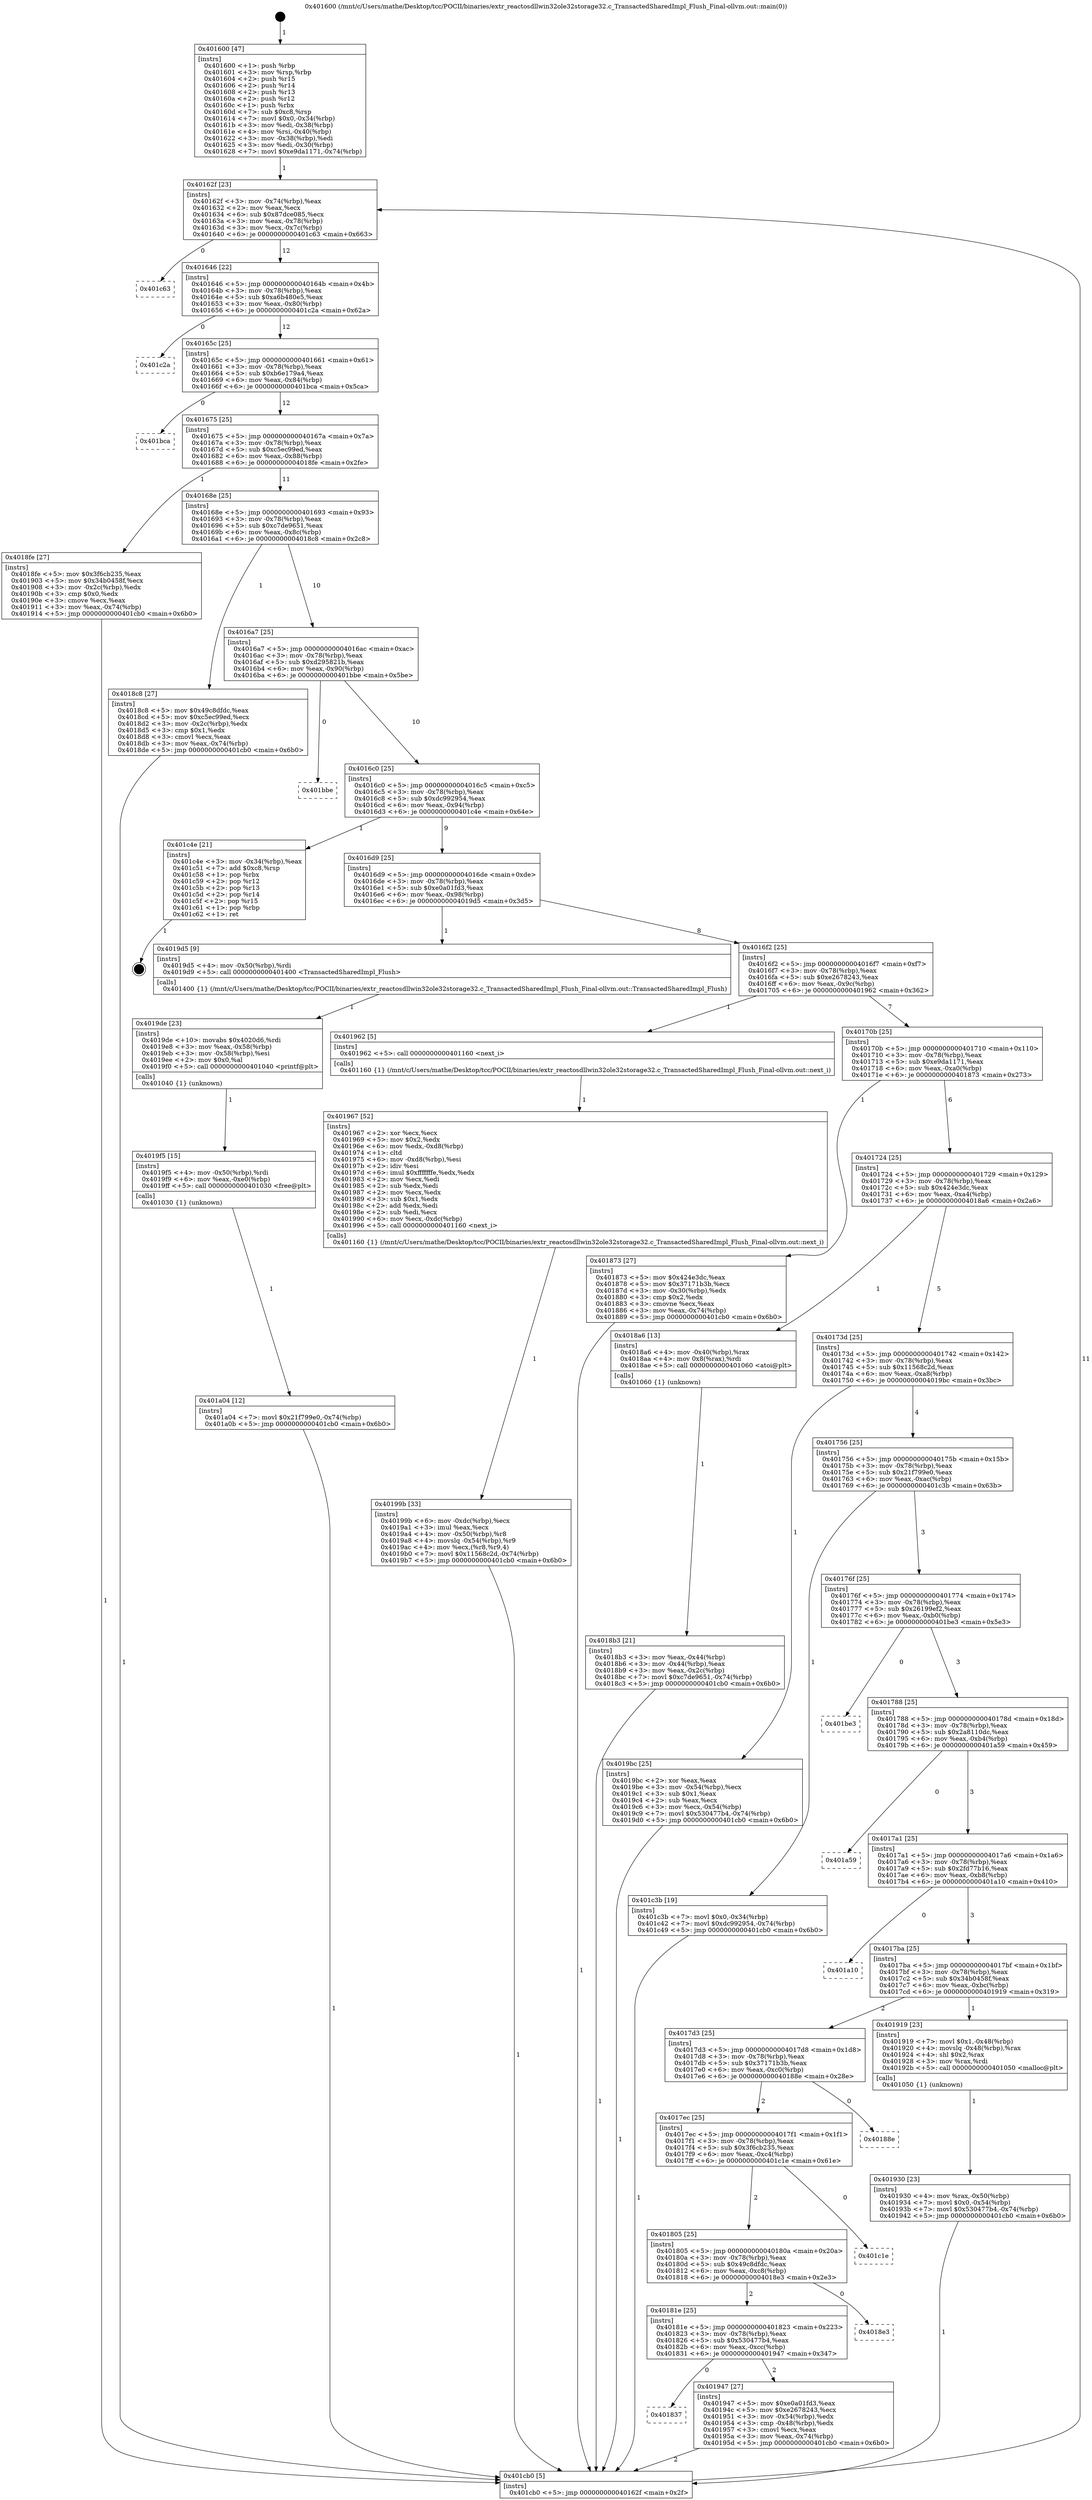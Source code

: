 digraph "0x401600" {
  label = "0x401600 (/mnt/c/Users/mathe/Desktop/tcc/POCII/binaries/extr_reactosdllwin32ole32storage32.c_TransactedSharedImpl_Flush_Final-ollvm.out::main(0))"
  labelloc = "t"
  node[shape=record]

  Entry [label="",width=0.3,height=0.3,shape=circle,fillcolor=black,style=filled]
  "0x40162f" [label="{
     0x40162f [23]\l
     | [instrs]\l
     &nbsp;&nbsp;0x40162f \<+3\>: mov -0x74(%rbp),%eax\l
     &nbsp;&nbsp;0x401632 \<+2\>: mov %eax,%ecx\l
     &nbsp;&nbsp;0x401634 \<+6\>: sub $0x87dce085,%ecx\l
     &nbsp;&nbsp;0x40163a \<+3\>: mov %eax,-0x78(%rbp)\l
     &nbsp;&nbsp;0x40163d \<+3\>: mov %ecx,-0x7c(%rbp)\l
     &nbsp;&nbsp;0x401640 \<+6\>: je 0000000000401c63 \<main+0x663\>\l
  }"]
  "0x401c63" [label="{
     0x401c63\l
  }", style=dashed]
  "0x401646" [label="{
     0x401646 [22]\l
     | [instrs]\l
     &nbsp;&nbsp;0x401646 \<+5\>: jmp 000000000040164b \<main+0x4b\>\l
     &nbsp;&nbsp;0x40164b \<+3\>: mov -0x78(%rbp),%eax\l
     &nbsp;&nbsp;0x40164e \<+5\>: sub $0xa6b480e5,%eax\l
     &nbsp;&nbsp;0x401653 \<+3\>: mov %eax,-0x80(%rbp)\l
     &nbsp;&nbsp;0x401656 \<+6\>: je 0000000000401c2a \<main+0x62a\>\l
  }"]
  Exit [label="",width=0.3,height=0.3,shape=circle,fillcolor=black,style=filled,peripheries=2]
  "0x401c2a" [label="{
     0x401c2a\l
  }", style=dashed]
  "0x40165c" [label="{
     0x40165c [25]\l
     | [instrs]\l
     &nbsp;&nbsp;0x40165c \<+5\>: jmp 0000000000401661 \<main+0x61\>\l
     &nbsp;&nbsp;0x401661 \<+3\>: mov -0x78(%rbp),%eax\l
     &nbsp;&nbsp;0x401664 \<+5\>: sub $0xb6e179a4,%eax\l
     &nbsp;&nbsp;0x401669 \<+6\>: mov %eax,-0x84(%rbp)\l
     &nbsp;&nbsp;0x40166f \<+6\>: je 0000000000401bca \<main+0x5ca\>\l
  }"]
  "0x401a04" [label="{
     0x401a04 [12]\l
     | [instrs]\l
     &nbsp;&nbsp;0x401a04 \<+7\>: movl $0x21f799e0,-0x74(%rbp)\l
     &nbsp;&nbsp;0x401a0b \<+5\>: jmp 0000000000401cb0 \<main+0x6b0\>\l
  }"]
  "0x401bca" [label="{
     0x401bca\l
  }", style=dashed]
  "0x401675" [label="{
     0x401675 [25]\l
     | [instrs]\l
     &nbsp;&nbsp;0x401675 \<+5\>: jmp 000000000040167a \<main+0x7a\>\l
     &nbsp;&nbsp;0x40167a \<+3\>: mov -0x78(%rbp),%eax\l
     &nbsp;&nbsp;0x40167d \<+5\>: sub $0xc5ec99ed,%eax\l
     &nbsp;&nbsp;0x401682 \<+6\>: mov %eax,-0x88(%rbp)\l
     &nbsp;&nbsp;0x401688 \<+6\>: je 00000000004018fe \<main+0x2fe\>\l
  }"]
  "0x4019f5" [label="{
     0x4019f5 [15]\l
     | [instrs]\l
     &nbsp;&nbsp;0x4019f5 \<+4\>: mov -0x50(%rbp),%rdi\l
     &nbsp;&nbsp;0x4019f9 \<+6\>: mov %eax,-0xe0(%rbp)\l
     &nbsp;&nbsp;0x4019ff \<+5\>: call 0000000000401030 \<free@plt\>\l
     | [calls]\l
     &nbsp;&nbsp;0x401030 \{1\} (unknown)\l
  }"]
  "0x4018fe" [label="{
     0x4018fe [27]\l
     | [instrs]\l
     &nbsp;&nbsp;0x4018fe \<+5\>: mov $0x3f6cb235,%eax\l
     &nbsp;&nbsp;0x401903 \<+5\>: mov $0x34b0458f,%ecx\l
     &nbsp;&nbsp;0x401908 \<+3\>: mov -0x2c(%rbp),%edx\l
     &nbsp;&nbsp;0x40190b \<+3\>: cmp $0x0,%edx\l
     &nbsp;&nbsp;0x40190e \<+3\>: cmove %ecx,%eax\l
     &nbsp;&nbsp;0x401911 \<+3\>: mov %eax,-0x74(%rbp)\l
     &nbsp;&nbsp;0x401914 \<+5\>: jmp 0000000000401cb0 \<main+0x6b0\>\l
  }"]
  "0x40168e" [label="{
     0x40168e [25]\l
     | [instrs]\l
     &nbsp;&nbsp;0x40168e \<+5\>: jmp 0000000000401693 \<main+0x93\>\l
     &nbsp;&nbsp;0x401693 \<+3\>: mov -0x78(%rbp),%eax\l
     &nbsp;&nbsp;0x401696 \<+5\>: sub $0xc7de9651,%eax\l
     &nbsp;&nbsp;0x40169b \<+6\>: mov %eax,-0x8c(%rbp)\l
     &nbsp;&nbsp;0x4016a1 \<+6\>: je 00000000004018c8 \<main+0x2c8\>\l
  }"]
  "0x4019de" [label="{
     0x4019de [23]\l
     | [instrs]\l
     &nbsp;&nbsp;0x4019de \<+10\>: movabs $0x4020d6,%rdi\l
     &nbsp;&nbsp;0x4019e8 \<+3\>: mov %eax,-0x58(%rbp)\l
     &nbsp;&nbsp;0x4019eb \<+3\>: mov -0x58(%rbp),%esi\l
     &nbsp;&nbsp;0x4019ee \<+2\>: mov $0x0,%al\l
     &nbsp;&nbsp;0x4019f0 \<+5\>: call 0000000000401040 \<printf@plt\>\l
     | [calls]\l
     &nbsp;&nbsp;0x401040 \{1\} (unknown)\l
  }"]
  "0x4018c8" [label="{
     0x4018c8 [27]\l
     | [instrs]\l
     &nbsp;&nbsp;0x4018c8 \<+5\>: mov $0x49c8dfdc,%eax\l
     &nbsp;&nbsp;0x4018cd \<+5\>: mov $0xc5ec99ed,%ecx\l
     &nbsp;&nbsp;0x4018d2 \<+3\>: mov -0x2c(%rbp),%edx\l
     &nbsp;&nbsp;0x4018d5 \<+3\>: cmp $0x1,%edx\l
     &nbsp;&nbsp;0x4018d8 \<+3\>: cmovl %ecx,%eax\l
     &nbsp;&nbsp;0x4018db \<+3\>: mov %eax,-0x74(%rbp)\l
     &nbsp;&nbsp;0x4018de \<+5\>: jmp 0000000000401cb0 \<main+0x6b0\>\l
  }"]
  "0x4016a7" [label="{
     0x4016a7 [25]\l
     | [instrs]\l
     &nbsp;&nbsp;0x4016a7 \<+5\>: jmp 00000000004016ac \<main+0xac\>\l
     &nbsp;&nbsp;0x4016ac \<+3\>: mov -0x78(%rbp),%eax\l
     &nbsp;&nbsp;0x4016af \<+5\>: sub $0xd295821b,%eax\l
     &nbsp;&nbsp;0x4016b4 \<+6\>: mov %eax,-0x90(%rbp)\l
     &nbsp;&nbsp;0x4016ba \<+6\>: je 0000000000401bbe \<main+0x5be\>\l
  }"]
  "0x40199b" [label="{
     0x40199b [33]\l
     | [instrs]\l
     &nbsp;&nbsp;0x40199b \<+6\>: mov -0xdc(%rbp),%ecx\l
     &nbsp;&nbsp;0x4019a1 \<+3\>: imul %eax,%ecx\l
     &nbsp;&nbsp;0x4019a4 \<+4\>: mov -0x50(%rbp),%r8\l
     &nbsp;&nbsp;0x4019a8 \<+4\>: movslq -0x54(%rbp),%r9\l
     &nbsp;&nbsp;0x4019ac \<+4\>: mov %ecx,(%r8,%r9,4)\l
     &nbsp;&nbsp;0x4019b0 \<+7\>: movl $0x11568c2d,-0x74(%rbp)\l
     &nbsp;&nbsp;0x4019b7 \<+5\>: jmp 0000000000401cb0 \<main+0x6b0\>\l
  }"]
  "0x401bbe" [label="{
     0x401bbe\l
  }", style=dashed]
  "0x4016c0" [label="{
     0x4016c0 [25]\l
     | [instrs]\l
     &nbsp;&nbsp;0x4016c0 \<+5\>: jmp 00000000004016c5 \<main+0xc5\>\l
     &nbsp;&nbsp;0x4016c5 \<+3\>: mov -0x78(%rbp),%eax\l
     &nbsp;&nbsp;0x4016c8 \<+5\>: sub $0xdc992954,%eax\l
     &nbsp;&nbsp;0x4016cd \<+6\>: mov %eax,-0x94(%rbp)\l
     &nbsp;&nbsp;0x4016d3 \<+6\>: je 0000000000401c4e \<main+0x64e\>\l
  }"]
  "0x401967" [label="{
     0x401967 [52]\l
     | [instrs]\l
     &nbsp;&nbsp;0x401967 \<+2\>: xor %ecx,%ecx\l
     &nbsp;&nbsp;0x401969 \<+5\>: mov $0x2,%edx\l
     &nbsp;&nbsp;0x40196e \<+6\>: mov %edx,-0xd8(%rbp)\l
     &nbsp;&nbsp;0x401974 \<+1\>: cltd\l
     &nbsp;&nbsp;0x401975 \<+6\>: mov -0xd8(%rbp),%esi\l
     &nbsp;&nbsp;0x40197b \<+2\>: idiv %esi\l
     &nbsp;&nbsp;0x40197d \<+6\>: imul $0xfffffffe,%edx,%edx\l
     &nbsp;&nbsp;0x401983 \<+2\>: mov %ecx,%edi\l
     &nbsp;&nbsp;0x401985 \<+2\>: sub %edx,%edi\l
     &nbsp;&nbsp;0x401987 \<+2\>: mov %ecx,%edx\l
     &nbsp;&nbsp;0x401989 \<+3\>: sub $0x1,%edx\l
     &nbsp;&nbsp;0x40198c \<+2\>: add %edx,%edi\l
     &nbsp;&nbsp;0x40198e \<+2\>: sub %edi,%ecx\l
     &nbsp;&nbsp;0x401990 \<+6\>: mov %ecx,-0xdc(%rbp)\l
     &nbsp;&nbsp;0x401996 \<+5\>: call 0000000000401160 \<next_i\>\l
     | [calls]\l
     &nbsp;&nbsp;0x401160 \{1\} (/mnt/c/Users/mathe/Desktop/tcc/POCII/binaries/extr_reactosdllwin32ole32storage32.c_TransactedSharedImpl_Flush_Final-ollvm.out::next_i)\l
  }"]
  "0x401c4e" [label="{
     0x401c4e [21]\l
     | [instrs]\l
     &nbsp;&nbsp;0x401c4e \<+3\>: mov -0x34(%rbp),%eax\l
     &nbsp;&nbsp;0x401c51 \<+7\>: add $0xc8,%rsp\l
     &nbsp;&nbsp;0x401c58 \<+1\>: pop %rbx\l
     &nbsp;&nbsp;0x401c59 \<+2\>: pop %r12\l
     &nbsp;&nbsp;0x401c5b \<+2\>: pop %r13\l
     &nbsp;&nbsp;0x401c5d \<+2\>: pop %r14\l
     &nbsp;&nbsp;0x401c5f \<+2\>: pop %r15\l
     &nbsp;&nbsp;0x401c61 \<+1\>: pop %rbp\l
     &nbsp;&nbsp;0x401c62 \<+1\>: ret\l
  }"]
  "0x4016d9" [label="{
     0x4016d9 [25]\l
     | [instrs]\l
     &nbsp;&nbsp;0x4016d9 \<+5\>: jmp 00000000004016de \<main+0xde\>\l
     &nbsp;&nbsp;0x4016de \<+3\>: mov -0x78(%rbp),%eax\l
     &nbsp;&nbsp;0x4016e1 \<+5\>: sub $0xe0a01fd3,%eax\l
     &nbsp;&nbsp;0x4016e6 \<+6\>: mov %eax,-0x98(%rbp)\l
     &nbsp;&nbsp;0x4016ec \<+6\>: je 00000000004019d5 \<main+0x3d5\>\l
  }"]
  "0x401837" [label="{
     0x401837\l
  }", style=dashed]
  "0x4019d5" [label="{
     0x4019d5 [9]\l
     | [instrs]\l
     &nbsp;&nbsp;0x4019d5 \<+4\>: mov -0x50(%rbp),%rdi\l
     &nbsp;&nbsp;0x4019d9 \<+5\>: call 0000000000401400 \<TransactedSharedImpl_Flush\>\l
     | [calls]\l
     &nbsp;&nbsp;0x401400 \{1\} (/mnt/c/Users/mathe/Desktop/tcc/POCII/binaries/extr_reactosdllwin32ole32storage32.c_TransactedSharedImpl_Flush_Final-ollvm.out::TransactedSharedImpl_Flush)\l
  }"]
  "0x4016f2" [label="{
     0x4016f2 [25]\l
     | [instrs]\l
     &nbsp;&nbsp;0x4016f2 \<+5\>: jmp 00000000004016f7 \<main+0xf7\>\l
     &nbsp;&nbsp;0x4016f7 \<+3\>: mov -0x78(%rbp),%eax\l
     &nbsp;&nbsp;0x4016fa \<+5\>: sub $0xe2678243,%eax\l
     &nbsp;&nbsp;0x4016ff \<+6\>: mov %eax,-0x9c(%rbp)\l
     &nbsp;&nbsp;0x401705 \<+6\>: je 0000000000401962 \<main+0x362\>\l
  }"]
  "0x401947" [label="{
     0x401947 [27]\l
     | [instrs]\l
     &nbsp;&nbsp;0x401947 \<+5\>: mov $0xe0a01fd3,%eax\l
     &nbsp;&nbsp;0x40194c \<+5\>: mov $0xe2678243,%ecx\l
     &nbsp;&nbsp;0x401951 \<+3\>: mov -0x54(%rbp),%edx\l
     &nbsp;&nbsp;0x401954 \<+3\>: cmp -0x48(%rbp),%edx\l
     &nbsp;&nbsp;0x401957 \<+3\>: cmovl %ecx,%eax\l
     &nbsp;&nbsp;0x40195a \<+3\>: mov %eax,-0x74(%rbp)\l
     &nbsp;&nbsp;0x40195d \<+5\>: jmp 0000000000401cb0 \<main+0x6b0\>\l
  }"]
  "0x401962" [label="{
     0x401962 [5]\l
     | [instrs]\l
     &nbsp;&nbsp;0x401962 \<+5\>: call 0000000000401160 \<next_i\>\l
     | [calls]\l
     &nbsp;&nbsp;0x401160 \{1\} (/mnt/c/Users/mathe/Desktop/tcc/POCII/binaries/extr_reactosdllwin32ole32storage32.c_TransactedSharedImpl_Flush_Final-ollvm.out::next_i)\l
  }"]
  "0x40170b" [label="{
     0x40170b [25]\l
     | [instrs]\l
     &nbsp;&nbsp;0x40170b \<+5\>: jmp 0000000000401710 \<main+0x110\>\l
     &nbsp;&nbsp;0x401710 \<+3\>: mov -0x78(%rbp),%eax\l
     &nbsp;&nbsp;0x401713 \<+5\>: sub $0xe9da1171,%eax\l
     &nbsp;&nbsp;0x401718 \<+6\>: mov %eax,-0xa0(%rbp)\l
     &nbsp;&nbsp;0x40171e \<+6\>: je 0000000000401873 \<main+0x273\>\l
  }"]
  "0x40181e" [label="{
     0x40181e [25]\l
     | [instrs]\l
     &nbsp;&nbsp;0x40181e \<+5\>: jmp 0000000000401823 \<main+0x223\>\l
     &nbsp;&nbsp;0x401823 \<+3\>: mov -0x78(%rbp),%eax\l
     &nbsp;&nbsp;0x401826 \<+5\>: sub $0x530477b4,%eax\l
     &nbsp;&nbsp;0x40182b \<+6\>: mov %eax,-0xcc(%rbp)\l
     &nbsp;&nbsp;0x401831 \<+6\>: je 0000000000401947 \<main+0x347\>\l
  }"]
  "0x401873" [label="{
     0x401873 [27]\l
     | [instrs]\l
     &nbsp;&nbsp;0x401873 \<+5\>: mov $0x424e3dc,%eax\l
     &nbsp;&nbsp;0x401878 \<+5\>: mov $0x37171b3b,%ecx\l
     &nbsp;&nbsp;0x40187d \<+3\>: mov -0x30(%rbp),%edx\l
     &nbsp;&nbsp;0x401880 \<+3\>: cmp $0x2,%edx\l
     &nbsp;&nbsp;0x401883 \<+3\>: cmovne %ecx,%eax\l
     &nbsp;&nbsp;0x401886 \<+3\>: mov %eax,-0x74(%rbp)\l
     &nbsp;&nbsp;0x401889 \<+5\>: jmp 0000000000401cb0 \<main+0x6b0\>\l
  }"]
  "0x401724" [label="{
     0x401724 [25]\l
     | [instrs]\l
     &nbsp;&nbsp;0x401724 \<+5\>: jmp 0000000000401729 \<main+0x129\>\l
     &nbsp;&nbsp;0x401729 \<+3\>: mov -0x78(%rbp),%eax\l
     &nbsp;&nbsp;0x40172c \<+5\>: sub $0x424e3dc,%eax\l
     &nbsp;&nbsp;0x401731 \<+6\>: mov %eax,-0xa4(%rbp)\l
     &nbsp;&nbsp;0x401737 \<+6\>: je 00000000004018a6 \<main+0x2a6\>\l
  }"]
  "0x401cb0" [label="{
     0x401cb0 [5]\l
     | [instrs]\l
     &nbsp;&nbsp;0x401cb0 \<+5\>: jmp 000000000040162f \<main+0x2f\>\l
  }"]
  "0x401600" [label="{
     0x401600 [47]\l
     | [instrs]\l
     &nbsp;&nbsp;0x401600 \<+1\>: push %rbp\l
     &nbsp;&nbsp;0x401601 \<+3\>: mov %rsp,%rbp\l
     &nbsp;&nbsp;0x401604 \<+2\>: push %r15\l
     &nbsp;&nbsp;0x401606 \<+2\>: push %r14\l
     &nbsp;&nbsp;0x401608 \<+2\>: push %r13\l
     &nbsp;&nbsp;0x40160a \<+2\>: push %r12\l
     &nbsp;&nbsp;0x40160c \<+1\>: push %rbx\l
     &nbsp;&nbsp;0x40160d \<+7\>: sub $0xc8,%rsp\l
     &nbsp;&nbsp;0x401614 \<+7\>: movl $0x0,-0x34(%rbp)\l
     &nbsp;&nbsp;0x40161b \<+3\>: mov %edi,-0x38(%rbp)\l
     &nbsp;&nbsp;0x40161e \<+4\>: mov %rsi,-0x40(%rbp)\l
     &nbsp;&nbsp;0x401622 \<+3\>: mov -0x38(%rbp),%edi\l
     &nbsp;&nbsp;0x401625 \<+3\>: mov %edi,-0x30(%rbp)\l
     &nbsp;&nbsp;0x401628 \<+7\>: movl $0xe9da1171,-0x74(%rbp)\l
  }"]
  "0x4018e3" [label="{
     0x4018e3\l
  }", style=dashed]
  "0x4018a6" [label="{
     0x4018a6 [13]\l
     | [instrs]\l
     &nbsp;&nbsp;0x4018a6 \<+4\>: mov -0x40(%rbp),%rax\l
     &nbsp;&nbsp;0x4018aa \<+4\>: mov 0x8(%rax),%rdi\l
     &nbsp;&nbsp;0x4018ae \<+5\>: call 0000000000401060 \<atoi@plt\>\l
     | [calls]\l
     &nbsp;&nbsp;0x401060 \{1\} (unknown)\l
  }"]
  "0x40173d" [label="{
     0x40173d [25]\l
     | [instrs]\l
     &nbsp;&nbsp;0x40173d \<+5\>: jmp 0000000000401742 \<main+0x142\>\l
     &nbsp;&nbsp;0x401742 \<+3\>: mov -0x78(%rbp),%eax\l
     &nbsp;&nbsp;0x401745 \<+5\>: sub $0x11568c2d,%eax\l
     &nbsp;&nbsp;0x40174a \<+6\>: mov %eax,-0xa8(%rbp)\l
     &nbsp;&nbsp;0x401750 \<+6\>: je 00000000004019bc \<main+0x3bc\>\l
  }"]
  "0x4018b3" [label="{
     0x4018b3 [21]\l
     | [instrs]\l
     &nbsp;&nbsp;0x4018b3 \<+3\>: mov %eax,-0x44(%rbp)\l
     &nbsp;&nbsp;0x4018b6 \<+3\>: mov -0x44(%rbp),%eax\l
     &nbsp;&nbsp;0x4018b9 \<+3\>: mov %eax,-0x2c(%rbp)\l
     &nbsp;&nbsp;0x4018bc \<+7\>: movl $0xc7de9651,-0x74(%rbp)\l
     &nbsp;&nbsp;0x4018c3 \<+5\>: jmp 0000000000401cb0 \<main+0x6b0\>\l
  }"]
  "0x401805" [label="{
     0x401805 [25]\l
     | [instrs]\l
     &nbsp;&nbsp;0x401805 \<+5\>: jmp 000000000040180a \<main+0x20a\>\l
     &nbsp;&nbsp;0x40180a \<+3\>: mov -0x78(%rbp),%eax\l
     &nbsp;&nbsp;0x40180d \<+5\>: sub $0x49c8dfdc,%eax\l
     &nbsp;&nbsp;0x401812 \<+6\>: mov %eax,-0xc8(%rbp)\l
     &nbsp;&nbsp;0x401818 \<+6\>: je 00000000004018e3 \<main+0x2e3\>\l
  }"]
  "0x4019bc" [label="{
     0x4019bc [25]\l
     | [instrs]\l
     &nbsp;&nbsp;0x4019bc \<+2\>: xor %eax,%eax\l
     &nbsp;&nbsp;0x4019be \<+3\>: mov -0x54(%rbp),%ecx\l
     &nbsp;&nbsp;0x4019c1 \<+3\>: sub $0x1,%eax\l
     &nbsp;&nbsp;0x4019c4 \<+2\>: sub %eax,%ecx\l
     &nbsp;&nbsp;0x4019c6 \<+3\>: mov %ecx,-0x54(%rbp)\l
     &nbsp;&nbsp;0x4019c9 \<+7\>: movl $0x530477b4,-0x74(%rbp)\l
     &nbsp;&nbsp;0x4019d0 \<+5\>: jmp 0000000000401cb0 \<main+0x6b0\>\l
  }"]
  "0x401756" [label="{
     0x401756 [25]\l
     | [instrs]\l
     &nbsp;&nbsp;0x401756 \<+5\>: jmp 000000000040175b \<main+0x15b\>\l
     &nbsp;&nbsp;0x40175b \<+3\>: mov -0x78(%rbp),%eax\l
     &nbsp;&nbsp;0x40175e \<+5\>: sub $0x21f799e0,%eax\l
     &nbsp;&nbsp;0x401763 \<+6\>: mov %eax,-0xac(%rbp)\l
     &nbsp;&nbsp;0x401769 \<+6\>: je 0000000000401c3b \<main+0x63b\>\l
  }"]
  "0x401c1e" [label="{
     0x401c1e\l
  }", style=dashed]
  "0x401c3b" [label="{
     0x401c3b [19]\l
     | [instrs]\l
     &nbsp;&nbsp;0x401c3b \<+7\>: movl $0x0,-0x34(%rbp)\l
     &nbsp;&nbsp;0x401c42 \<+7\>: movl $0xdc992954,-0x74(%rbp)\l
     &nbsp;&nbsp;0x401c49 \<+5\>: jmp 0000000000401cb0 \<main+0x6b0\>\l
  }"]
  "0x40176f" [label="{
     0x40176f [25]\l
     | [instrs]\l
     &nbsp;&nbsp;0x40176f \<+5\>: jmp 0000000000401774 \<main+0x174\>\l
     &nbsp;&nbsp;0x401774 \<+3\>: mov -0x78(%rbp),%eax\l
     &nbsp;&nbsp;0x401777 \<+5\>: sub $0x26199ef2,%eax\l
     &nbsp;&nbsp;0x40177c \<+6\>: mov %eax,-0xb0(%rbp)\l
     &nbsp;&nbsp;0x401782 \<+6\>: je 0000000000401be3 \<main+0x5e3\>\l
  }"]
  "0x4017ec" [label="{
     0x4017ec [25]\l
     | [instrs]\l
     &nbsp;&nbsp;0x4017ec \<+5\>: jmp 00000000004017f1 \<main+0x1f1\>\l
     &nbsp;&nbsp;0x4017f1 \<+3\>: mov -0x78(%rbp),%eax\l
     &nbsp;&nbsp;0x4017f4 \<+5\>: sub $0x3f6cb235,%eax\l
     &nbsp;&nbsp;0x4017f9 \<+6\>: mov %eax,-0xc4(%rbp)\l
     &nbsp;&nbsp;0x4017ff \<+6\>: je 0000000000401c1e \<main+0x61e\>\l
  }"]
  "0x401be3" [label="{
     0x401be3\l
  }", style=dashed]
  "0x401788" [label="{
     0x401788 [25]\l
     | [instrs]\l
     &nbsp;&nbsp;0x401788 \<+5\>: jmp 000000000040178d \<main+0x18d\>\l
     &nbsp;&nbsp;0x40178d \<+3\>: mov -0x78(%rbp),%eax\l
     &nbsp;&nbsp;0x401790 \<+5\>: sub $0x2a8110dc,%eax\l
     &nbsp;&nbsp;0x401795 \<+6\>: mov %eax,-0xb4(%rbp)\l
     &nbsp;&nbsp;0x40179b \<+6\>: je 0000000000401a59 \<main+0x459\>\l
  }"]
  "0x40188e" [label="{
     0x40188e\l
  }", style=dashed]
  "0x401a59" [label="{
     0x401a59\l
  }", style=dashed]
  "0x4017a1" [label="{
     0x4017a1 [25]\l
     | [instrs]\l
     &nbsp;&nbsp;0x4017a1 \<+5\>: jmp 00000000004017a6 \<main+0x1a6\>\l
     &nbsp;&nbsp;0x4017a6 \<+3\>: mov -0x78(%rbp),%eax\l
     &nbsp;&nbsp;0x4017a9 \<+5\>: sub $0x2fd77b16,%eax\l
     &nbsp;&nbsp;0x4017ae \<+6\>: mov %eax,-0xb8(%rbp)\l
     &nbsp;&nbsp;0x4017b4 \<+6\>: je 0000000000401a10 \<main+0x410\>\l
  }"]
  "0x401930" [label="{
     0x401930 [23]\l
     | [instrs]\l
     &nbsp;&nbsp;0x401930 \<+4\>: mov %rax,-0x50(%rbp)\l
     &nbsp;&nbsp;0x401934 \<+7\>: movl $0x0,-0x54(%rbp)\l
     &nbsp;&nbsp;0x40193b \<+7\>: movl $0x530477b4,-0x74(%rbp)\l
     &nbsp;&nbsp;0x401942 \<+5\>: jmp 0000000000401cb0 \<main+0x6b0\>\l
  }"]
  "0x401a10" [label="{
     0x401a10\l
  }", style=dashed]
  "0x4017ba" [label="{
     0x4017ba [25]\l
     | [instrs]\l
     &nbsp;&nbsp;0x4017ba \<+5\>: jmp 00000000004017bf \<main+0x1bf\>\l
     &nbsp;&nbsp;0x4017bf \<+3\>: mov -0x78(%rbp),%eax\l
     &nbsp;&nbsp;0x4017c2 \<+5\>: sub $0x34b0458f,%eax\l
     &nbsp;&nbsp;0x4017c7 \<+6\>: mov %eax,-0xbc(%rbp)\l
     &nbsp;&nbsp;0x4017cd \<+6\>: je 0000000000401919 \<main+0x319\>\l
  }"]
  "0x4017d3" [label="{
     0x4017d3 [25]\l
     | [instrs]\l
     &nbsp;&nbsp;0x4017d3 \<+5\>: jmp 00000000004017d8 \<main+0x1d8\>\l
     &nbsp;&nbsp;0x4017d8 \<+3\>: mov -0x78(%rbp),%eax\l
     &nbsp;&nbsp;0x4017db \<+5\>: sub $0x37171b3b,%eax\l
     &nbsp;&nbsp;0x4017e0 \<+6\>: mov %eax,-0xc0(%rbp)\l
     &nbsp;&nbsp;0x4017e6 \<+6\>: je 000000000040188e \<main+0x28e\>\l
  }"]
  "0x401919" [label="{
     0x401919 [23]\l
     | [instrs]\l
     &nbsp;&nbsp;0x401919 \<+7\>: movl $0x1,-0x48(%rbp)\l
     &nbsp;&nbsp;0x401920 \<+4\>: movslq -0x48(%rbp),%rax\l
     &nbsp;&nbsp;0x401924 \<+4\>: shl $0x2,%rax\l
     &nbsp;&nbsp;0x401928 \<+3\>: mov %rax,%rdi\l
     &nbsp;&nbsp;0x40192b \<+5\>: call 0000000000401050 \<malloc@plt\>\l
     | [calls]\l
     &nbsp;&nbsp;0x401050 \{1\} (unknown)\l
  }"]
  Entry -> "0x401600" [label=" 1"]
  "0x40162f" -> "0x401c63" [label=" 0"]
  "0x40162f" -> "0x401646" [label=" 12"]
  "0x401c4e" -> Exit [label=" 1"]
  "0x401646" -> "0x401c2a" [label=" 0"]
  "0x401646" -> "0x40165c" [label=" 12"]
  "0x401c3b" -> "0x401cb0" [label=" 1"]
  "0x40165c" -> "0x401bca" [label=" 0"]
  "0x40165c" -> "0x401675" [label=" 12"]
  "0x401a04" -> "0x401cb0" [label=" 1"]
  "0x401675" -> "0x4018fe" [label=" 1"]
  "0x401675" -> "0x40168e" [label=" 11"]
  "0x4019f5" -> "0x401a04" [label=" 1"]
  "0x40168e" -> "0x4018c8" [label=" 1"]
  "0x40168e" -> "0x4016a7" [label=" 10"]
  "0x4019de" -> "0x4019f5" [label=" 1"]
  "0x4016a7" -> "0x401bbe" [label=" 0"]
  "0x4016a7" -> "0x4016c0" [label=" 10"]
  "0x4019d5" -> "0x4019de" [label=" 1"]
  "0x4016c0" -> "0x401c4e" [label=" 1"]
  "0x4016c0" -> "0x4016d9" [label=" 9"]
  "0x4019bc" -> "0x401cb0" [label=" 1"]
  "0x4016d9" -> "0x4019d5" [label=" 1"]
  "0x4016d9" -> "0x4016f2" [label=" 8"]
  "0x40199b" -> "0x401cb0" [label=" 1"]
  "0x4016f2" -> "0x401962" [label=" 1"]
  "0x4016f2" -> "0x40170b" [label=" 7"]
  "0x401967" -> "0x40199b" [label=" 1"]
  "0x40170b" -> "0x401873" [label=" 1"]
  "0x40170b" -> "0x401724" [label=" 6"]
  "0x401873" -> "0x401cb0" [label=" 1"]
  "0x401600" -> "0x40162f" [label=" 1"]
  "0x401cb0" -> "0x40162f" [label=" 11"]
  "0x401947" -> "0x401cb0" [label=" 2"]
  "0x401724" -> "0x4018a6" [label=" 1"]
  "0x401724" -> "0x40173d" [label=" 5"]
  "0x4018a6" -> "0x4018b3" [label=" 1"]
  "0x4018b3" -> "0x401cb0" [label=" 1"]
  "0x4018c8" -> "0x401cb0" [label=" 1"]
  "0x4018fe" -> "0x401cb0" [label=" 1"]
  "0x40181e" -> "0x401837" [label=" 0"]
  "0x40173d" -> "0x4019bc" [label=" 1"]
  "0x40173d" -> "0x401756" [label=" 4"]
  "0x401962" -> "0x401967" [label=" 1"]
  "0x401756" -> "0x401c3b" [label=" 1"]
  "0x401756" -> "0x40176f" [label=" 3"]
  "0x401805" -> "0x40181e" [label=" 2"]
  "0x40176f" -> "0x401be3" [label=" 0"]
  "0x40176f" -> "0x401788" [label=" 3"]
  "0x40181e" -> "0x401947" [label=" 2"]
  "0x401788" -> "0x401a59" [label=" 0"]
  "0x401788" -> "0x4017a1" [label=" 3"]
  "0x4017ec" -> "0x401805" [label=" 2"]
  "0x4017a1" -> "0x401a10" [label=" 0"]
  "0x4017a1" -> "0x4017ba" [label=" 3"]
  "0x401805" -> "0x4018e3" [label=" 0"]
  "0x4017ba" -> "0x401919" [label=" 1"]
  "0x4017ba" -> "0x4017d3" [label=" 2"]
  "0x401919" -> "0x401930" [label=" 1"]
  "0x401930" -> "0x401cb0" [label=" 1"]
  "0x4017ec" -> "0x401c1e" [label=" 0"]
  "0x4017d3" -> "0x40188e" [label=" 0"]
  "0x4017d3" -> "0x4017ec" [label=" 2"]
}

